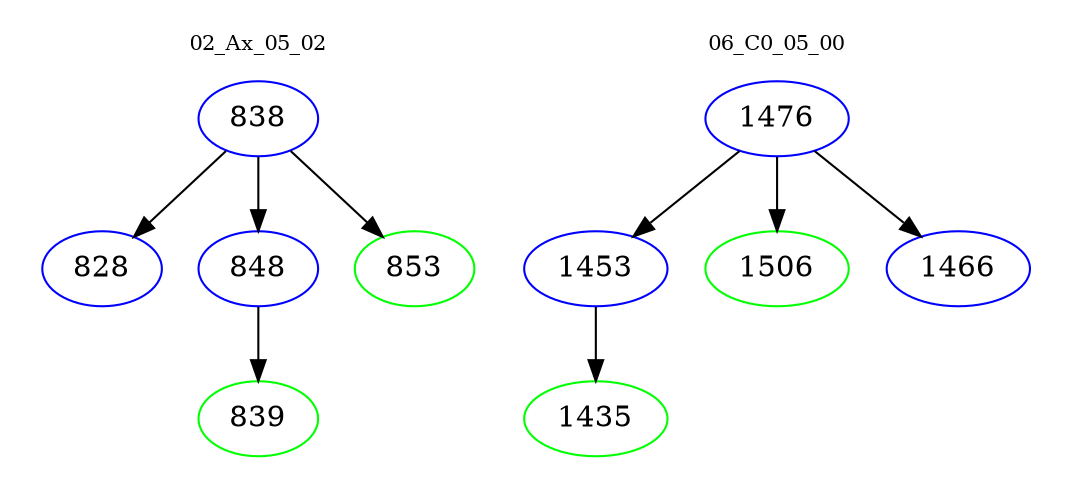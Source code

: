 digraph{
subgraph cluster_0 {
color = white
label = "02_Ax_05_02";
fontsize=10;
T0_838 [label="838", color="blue"]
T0_838 -> T0_828 [color="black"]
T0_828 [label="828", color="blue"]
T0_838 -> T0_848 [color="black"]
T0_848 [label="848", color="blue"]
T0_848 -> T0_839 [color="black"]
T0_839 [label="839", color="green"]
T0_838 -> T0_853 [color="black"]
T0_853 [label="853", color="green"]
}
subgraph cluster_1 {
color = white
label = "06_C0_05_00";
fontsize=10;
T1_1476 [label="1476", color="blue"]
T1_1476 -> T1_1453 [color="black"]
T1_1453 [label="1453", color="blue"]
T1_1453 -> T1_1435 [color="black"]
T1_1435 [label="1435", color="green"]
T1_1476 -> T1_1506 [color="black"]
T1_1506 [label="1506", color="green"]
T1_1476 -> T1_1466 [color="black"]
T1_1466 [label="1466", color="blue"]
}
}
